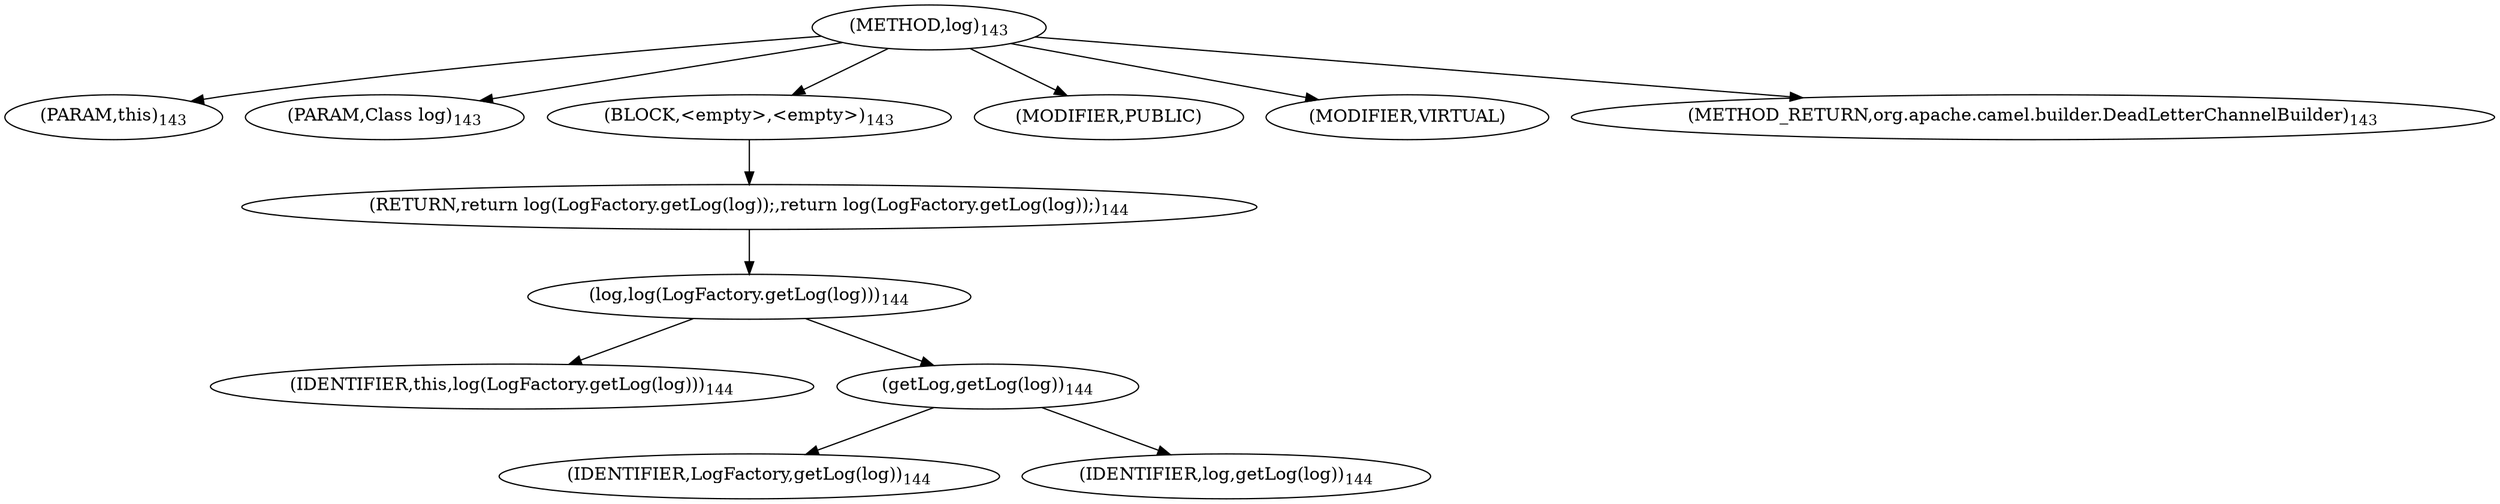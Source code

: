digraph "log" {  
"351" [label = <(METHOD,log)<SUB>143</SUB>> ]
"52" [label = <(PARAM,this)<SUB>143</SUB>> ]
"352" [label = <(PARAM,Class log)<SUB>143</SUB>> ]
"353" [label = <(BLOCK,&lt;empty&gt;,&lt;empty&gt;)<SUB>143</SUB>> ]
"354" [label = <(RETURN,return log(LogFactory.getLog(log));,return log(LogFactory.getLog(log));)<SUB>144</SUB>> ]
"355" [label = <(log,log(LogFactory.getLog(log)))<SUB>144</SUB>> ]
"51" [label = <(IDENTIFIER,this,log(LogFactory.getLog(log)))<SUB>144</SUB>> ]
"356" [label = <(getLog,getLog(log))<SUB>144</SUB>> ]
"357" [label = <(IDENTIFIER,LogFactory,getLog(log))<SUB>144</SUB>> ]
"358" [label = <(IDENTIFIER,log,getLog(log))<SUB>144</SUB>> ]
"359" [label = <(MODIFIER,PUBLIC)> ]
"360" [label = <(MODIFIER,VIRTUAL)> ]
"361" [label = <(METHOD_RETURN,org.apache.camel.builder.DeadLetterChannelBuilder)<SUB>143</SUB>> ]
  "351" -> "52" 
  "351" -> "352" 
  "351" -> "353" 
  "351" -> "359" 
  "351" -> "360" 
  "351" -> "361" 
  "353" -> "354" 
  "354" -> "355" 
  "355" -> "51" 
  "355" -> "356" 
  "356" -> "357" 
  "356" -> "358" 
}
